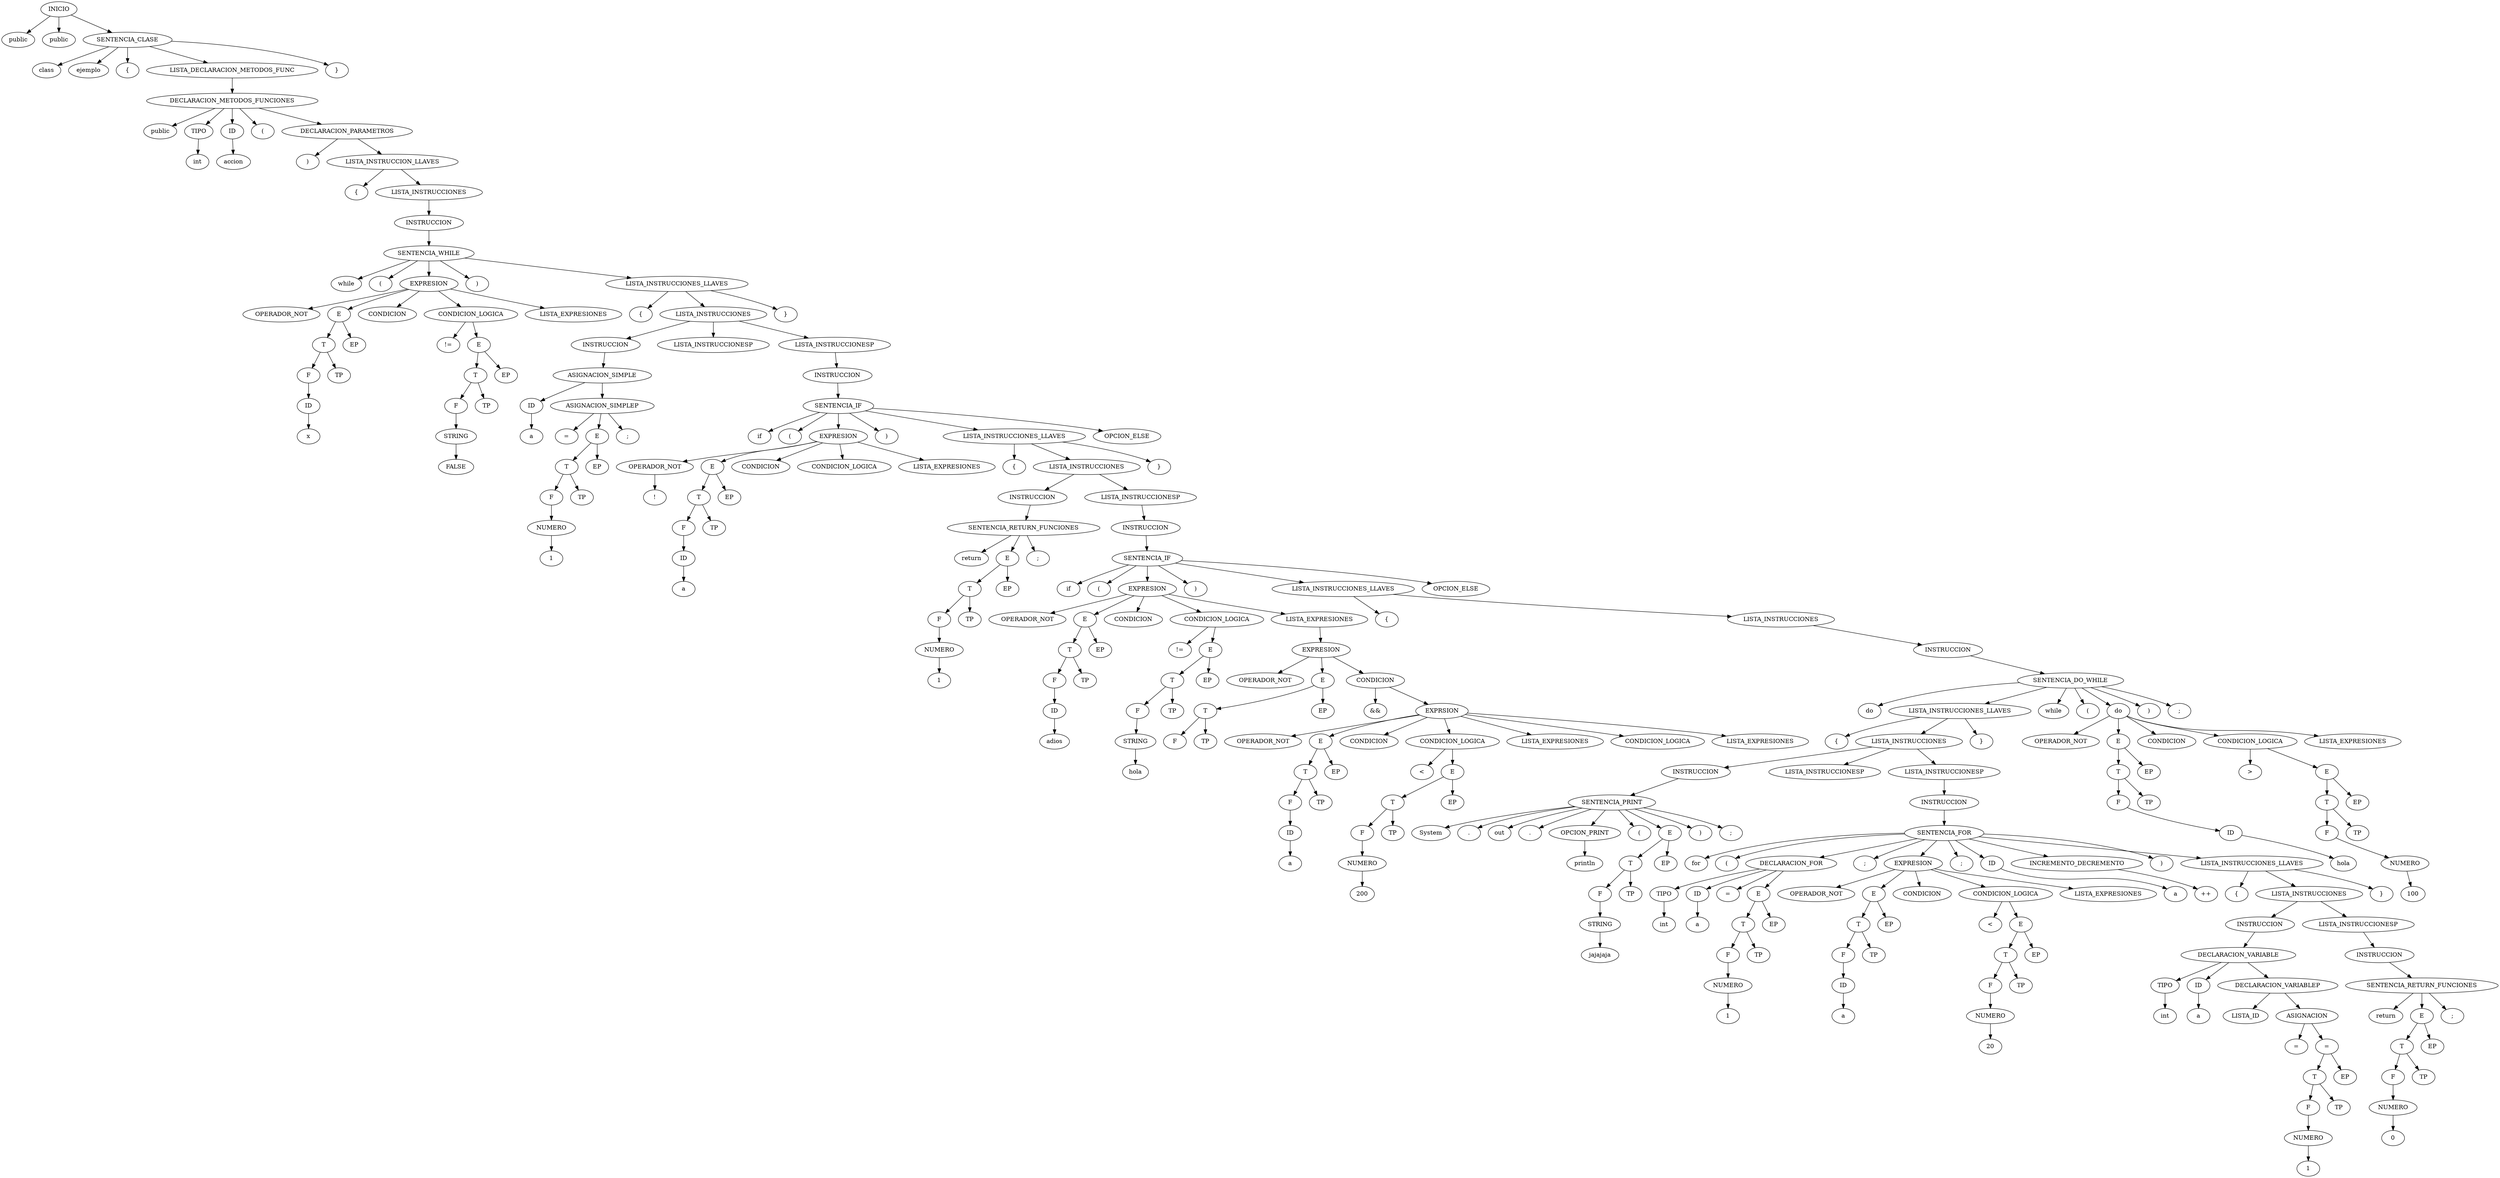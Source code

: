 digraph G {
n0[label="INICIO"];
n1[label="public"];
n0 -> n1;
n2[label="public"];
n3[label="SENTENCIA_CLASE"];
n0->n2;
n0->n3;
n4[label="class"];
n3-> n4;
n5[label="ejemplo"];
n3->n5;
n6[label="{"];
n3->n6;
n7[label="LISTA_DECLARACION_METODOS_FUNC"];
n3->n7;
n8[label="DECLARACION_METODOS_FUNCIONES"];
n7->n8;
n9[label="public"];
n8->n9;
n10[label="TIPO"];
n8->n10;
n11[label="int"];
n10->n11;
n12[label="ID"];
n8->n12;
n13[label="accion"];
n12->n13;
n14[label="("];
n8->n14;
n15[label="DECLARACION_PARAMETROS"];
n8->n15;
n16[label=")"];
n15->n16;
n17[label="LISTA_INSTRUCCION_LLAVES"];
n15->n17;
n18[label="{"];
n17->n18;
n19[label="LISTA_INSTRUCCIONES"];
n17->n19;
n20[label="INSTRUCCION"];
n19->n20;
n21[label="SENTENCIA_WHILE"];
n20->n21;
n22[label="while"];
n21->n22;
n23[label="("];
n21->n23;
n24[label="EXPRESION"];
n21->n24;
n25[label="OPERADOR_NOT"];
n24->n25;
n26[label="E"];
n24->n26;
n27[label="T"];
n26->n27;
n28[label="F"];
n27->n28;
n29[label="ID"];
n28->n29;
n30[label="x"];
n29->n30;
n31[label="TP"];
n27->n31;
n32[label="EP"];
n26->n32;
n33[label="CONDICION"];
n24->n33;
n34[label="CONDICION_LOGICA"];
n24->n34;
n35[label="!="];
n34->n35;
n36[label="E"];
n34->n36;
n37[label="T"];
n36->n37;
n38[label="F"];
n37->n38;
n39[label="STRING"];
n38->n39;
n40[label="FALSE"];
n39->n40;
n41[label="TP"];
n37->n41;
n42[label="EP"];
n36->n42;
n43[label="LISTA_EXPRESIONES"];
n24->n43;
n44[label=")"];
n21->n44;
n45[label="LISTA_INSTRUCCIONES_LLAVES"];
n21->n45;
n46[label="{"];
n45->n46;
n47[label="LISTA_INSTRUCCIONES"];
n45->n47;
n48[label="INSTRUCCION"];
n47->n48;
n49[label="ASIGNACION_SIMPLE"];
n48->n49;
n50[label="ID"];
n49->n50;
n51[label="a"];
n50->n51;
n52[label="ASIGNACION_SIMPLEP"];
n49->n52;
n53[label="="];
n52->n53;
n54[label="E"];
n52->n54;
n55[label="T"];
n54->n55;
n56[label="F"];
n55->n56;
n57[label="NUMERO"];
n56->n57;
n58[label="1"];
n57->n58;
n59[label="TP"];
n55->n59;
n60[label="EP"];
n54->n60;
n61[label=";"];
n52->n61;
n62[label="LISTA_INSTRUCCIONESP"];
n47->n62;
n63[label="}"];
n45->n63;
n64[label="LISTA_INSTRUCCIONESP"];
n47->n64;
n65[label="INSTRUCCION"];
n64->n65;
n66[label="SENTENCIA_IF"];
n65->n66;
n67[label="if"];
n66->n67;
n68[label="("];
n66->n68;
n69[label="EXPRESION"];
n66->n69;
n70[label="OPERADOR_NOT"];
n69->n70;
n71[label="!"];
n70->n71;
n72[label="E"];
n69->n72;
n73[label="T"];
n72->n73;
n74[label="F"];
n73->n74;
n75[label="ID"];
n74->n75;
n76[label="a"];
n75->n76;
n77[label="TP"];
n73->n77;
n78[label="EP"];
n72->n78;
n79[label="CONDICION"];
n69->n79;
n80[label="CONDICION_LOGICA"];
n69->n80;
n81[label="LISTA_EXPRESIONES"];
n69->n81;
n82[label=")"];
n66->n82;
n83[label="LISTA_INSTRUCCIONES_LLAVES"];
n66->n83;
n84[label="{"];
n83->n84;
n85[label="LISTA_INSTRUCCIONES"];
n83->n85;
n86[label="INSTRUCCION"];
n85->n86;
n87[label="SENTENCIA_RETURN_FUNCIONES"];
n86->n87;
n88[label="return"];
n87->n88;
n89[label="E"];
n87->n89;
n90[label="T"];
n89->n90;
n91[label="F"];
n90->n91;
n92[label="NUMERO"];
n91->n92;
n93[label="1"];
n92->n93;
n94[label="TP"];
n90->n94;
n95[label="EP"];
n89->n95;
n96[label=";"];
n87->n96;
n97[label="LISTA_INSTRUCCIONESP"];
n85->n97;
n98[label="}"];
n83->n98;
n99[label="OPCION_ELSE"];
n66->n99;
n100[label="INSTRUCCION"];
n97->n100;
n101[label="SENTENCIA_IF"];
n100->n101;
n102[label="if"];
n101->n102;
n103[label="("];
n101->n103;
n104[label="EXPRESION"];
n101->n104;
n105[label="OPERADOR_NOT"];
n104->n105;
n106[label="E"];
n104->n106;
n107[label="T"];
n106->n107;
n108[label="F"];
n107->n108;
n109[label="ID"];
n108->n109;
n110[label="adios"];
n109->n110;
n111[label="TP"];
n107->n111;
n112[label="EP"];
n106->n112;
n113[label="CONDICION"];
n104->n113;
n114[label="CONDICION_LOGICA"];
n104->n114;
n115[label="!="];
n114->n115;
n116[label="E"];
n114->n116;
n117[label="T"];
n116->n117;
n118[label="F"];
n117->n118;
n119[label="STRING"];
n118->n119;
n120[label="hola"];
n119->n120;
n121[label="TP"];
n117->n121;
n122[label="EP"];
n116->n122;
n123[label="LISTA_EXPRESIONES"];
n104->n123;
n124[label="EXPRESION"];
n123->n124;
n125[label="OPERADOR_NOT"];
n124->n125;
n126[label="E"];
n124->n126;
n127[label="T"];
n126->n127;
n128[label="F"];
n127->n128;
n129[label="TP"];
n127->n129;
n130[label="EP"];
n126->n130;
n131[label="CONDICION"];
n124->n131;
n132[label="&&"];
n131->n132;
n133[label="EXPRSION"];
n131->n133;
n134[label="OPERADOR_NOT"];
n133->n134;
n135[label="E"];
n133->n135;
n136[label="T"];
n135->n136;
n137[label="F"];
n136->n137;
n138[label="ID"];
n137->n138;
n139[label="a"];
n138->n139;
n140[label="TP"];
n136->n140;
n141[label="EP"];
n135->n141;
n142[label="CONDICION"];
n133->n142;
n143[label="CONDICION_LOGICA"];
n133->n143;
n144[label="<"];
n143->n144;
n145[label="E"];
n143->n145;
n146[label="T"];
n145->n146;
n147[label="F"];
n146->n147;
n148[label="NUMERO"];
n147->n148;
n149[label="200"];
n148->n149;
n150[label="TP"];
n146->n150;
n151[label="EP"];
n145->n151;
n152[label="LISTA_EXPRESIONES"];
n133->n152;
n153[label="CONDICION_LOGICA"];
n133->n153;
n154[label="LISTA_EXPRESIONES"];
n133->n154;
n155[label=")"];
n101->n155;
n156[label="LISTA_INSTRUCCIONES_LLAVES"];
n101->n156;
n157[label="{"];
n156->n157;
n158[label="LISTA_INSTRUCCIONES"];
n156->n158;
n159[label="INSTRUCCION"];
n158->n159;
n160[label="SENTENCIA_DO_WHILE"];
n159->n160;
n161[label="do"];
n160->n161;
n162[label="LISTA_INSTRUCCIONES_LLAVES"];
n160->n162;
n163[label="{"];
n162->n163;
n164[label="LISTA_INSTRUCCIONES"];
n162->n164;
n165[label="INSTRUCCION"];
n164->n165;
n166[label="SENTENCIA_PRINT"];
n165->n166;
n167[label="System"];
n166->n167;
n168[label="."];
n166->n168;
n169[label="out"];
n166->n169;
n170[label="."];
n166->n170;
n171[label="OPCION_PRINT"];
n166->n171;
n172[label="println"];
n171->n172;
n173[label="("];
n166->n173;
n174[label="E"];
n166->n174;
n175[label="T"];
n174->n175;
n176[label="F"];
n175->n176;
n177[label="STRING"];
n176->n177;
n178[label="jajajaja"];
n177->n178;
n179[label="TP"];
n175->n179;
n180[label="EP"];
n174->n180;
n181[label=")"];
n166->n181;
n182[label=";"];
n166->n182;
n183[label="LISTA_INSTRUCCIONESP"];
n164->n183;
n184[label="}"];
n162->n184;
n185[label="while"];
n160->n185;
n186[label="("];
n160->n186;
n187[label="do"];
n160->n187;
n188[label="OPERADOR_NOT"];
n187->n188;
n189[label="E"];
n187->n189;
n190[label="T"];
n189->n190;
n191[label="F"];
n190->n191;
n192[label="ID"];
n191->n192;
n193[label="hola"];
n192->n193;
n194[label="TP"];
n190->n194;
n195[label="EP"];
n189->n195;
n196[label="CONDICION"];
n187->n196;
n197[label="CONDICION_LOGICA"];
n187->n197;
n198[label=">"];
n197->n198;
n199[label="E"];
n197->n199;
n200[label="T"];
n199->n200;
n201[label="F"];
n200->n201;
n202[label="NUMERO"];
n201->n202;
n203[label="100"];
n202->n203;
n204[label="TP"];
n200->n204;
n205[label="EP"];
n199->n205;
n206[label="LISTA_EXPRESIONES"];
n187->n206;
n207[label=")"];
n160->n207;
n208[label=";"];
n160->n208;
n209[label="LISTA_INSTRUCCIONESP"];
n164->n209;
n211[label="OPCION_ELSE"];
n101->n211;
n212[label="INSTRUCCION"];
n209->n212;
n213[label="SENTENCIA_FOR"];
n212->n213;
n214[label="for"];
n213->n214;
n215[label="("];
n213->n215;
n216[label="DECLARACION_FOR"];
n213->n216;
n217[label="TIPO"];
n216->n217;
n218[label="int"];
n217->n218;
n219[label="ID"];
n216->n219;
n220[label="a"];
n219->n220;
n221[label="="];
n216->n221;
n222[label="E"];
n216->n222;
n223[label="T"];
n222->n223;
n224[label="F"];
n223->n224;
n225[label="NUMERO"];
n224->n225;
n226[label="1"];
n225->n226;
n227[label="TP"];
n223->n227;
n228[label="EP"];
n222->n228;
n229[label=";"];
n213->n229;
n230[label="EXPRESION"];
n213->n230;
n231[label="OPERADOR_NOT"];
n230->n231;
n232[label="E"];
n230->n232;
n233[label="T"];
n232->n233;
n234[label="F"];
n233->n234;
n235[label="ID"];
n234->n235;
n236[label="a"];
n235->n236;
n237[label="TP"];
n233->n237;
n238[label="EP"];
n232->n238;
n239[label="CONDICION"];
n230->n239;
n240[label="CONDICION_LOGICA"];
n230->n240;
n241[label="<"];
n240->n241;
n242[label="E"];
n240->n242;
n243[label="T"];
n242->n243;
n244[label="F"];
n243->n244;
n245[label="NUMERO"];
n244->n245;
n246[label="20"];
n245->n246;
n247[label="TP"];
n243->n247;
n248[label="EP"];
n242->n248;
n249[label="LISTA_EXPRESIONES"];
n230->n249;
n250[label=";"];
n213->n250;
n251[label="ID"];
n213->n251;
n252[label="a"];
n251->n252;
n253[label="INCREMENTO_DECREMENTO"];
n213->n253;
n254[label="++"];
n253->n254;
n255[label=")"];
n213->n255;
n256[label="LISTA_INSTRUCCIONES_LLAVES"];
n213->n256;
n257[label="{"];
n256->n257;
n258[label="LISTA_INSTRUCCIONES"];
n256->n258;
n259[label="INSTRUCCION"];
n258->n259;
n260[label="DECLARACION_VARIABLE"];
n259->n260;
n261[label="TIPO"];
n260->n261;
n262[label="int"];
n261->n262;
n263[label="ID"];
n260->n263;
n264[label="a"];
n263->n264;
n265[label="DECLARACION_VARIABLEP"];
n260->n265;
n266[label="LISTA_ID"];
n265->n266;
n267[label="ASIGNACION"];
n265->n267;
n268[label="="];
n267->n268;
n269[label="="];
n267->n269;
n270[label="T"];
n269->n270;
n271[label="F"];
n270->n271;
n272[label="NUMERO"];
n271->n272;
n273[label="1"];
n272->n273;
n274[label="TP"];
n270->n274;
n275[label="EP"];
n269->n275;
n276[label="LISTA_INSTRUCCIONESP"];
n258->n276;
n277[label="}"];
n256->n277;
n278[label="INSTRUCCION"];
n276->n278;
n279[label="SENTENCIA_RETURN_FUNCIONES"];
n278->n279;
n280[label="return"];
n279->n280;
n281[label="E"];
n279->n281;
n282[label="T"];
n281->n282;
n283[label="F"];
n282->n283;
n284[label="NUMERO"];
n283->n284;
n285[label="0"];
n284->n285;
n286[label="TP"];
n282->n286;
n287[label="EP"];
n281->n287;
n288[label=";"];
n279->n288;
n290[label="}"];
n3->n290;
}